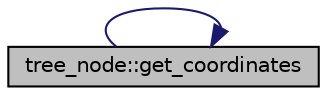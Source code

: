 digraph "tree_node::get_coordinates"
{
  edge [fontname="Helvetica",fontsize="10",labelfontname="Helvetica",labelfontsize="10"];
  node [fontname="Helvetica",fontsize="10",shape=record];
  rankdir="LR";
  Node176 [label="tree_node::get_coordinates",height=0.2,width=0.4,color="black", fillcolor="grey75", style="filled", fontcolor="black"];
  Node176 -> Node176 [color="midnightblue",fontsize="10",style="solid",fontname="Helvetica"];
}
